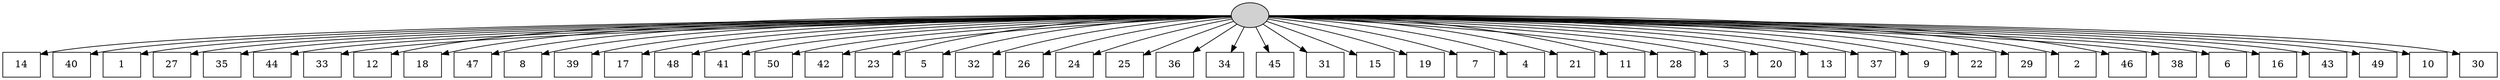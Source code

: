 digraph G {
0[style=filled, fillcolor=grey82, label=""];
1[shape=box,style=filled, fillcolor=white,label="14\n"];
2[shape=box,style=filled, fillcolor=white,label="40\n"];
3[shape=box,style=filled, fillcolor=white,label="1\n"];
4[shape=box,style=filled, fillcolor=white,label="27\n"];
5[shape=box,style=filled, fillcolor=white,label="35\n"];
6[shape=box,style=filled, fillcolor=white,label="44\n"];
7[shape=box,style=filled, fillcolor=white,label="33\n"];
8[shape=box,style=filled, fillcolor=white,label="12\n"];
9[shape=box,style=filled, fillcolor=white,label="18\n"];
10[shape=box,style=filled, fillcolor=white,label="47\n"];
11[shape=box,style=filled, fillcolor=white,label="8\n"];
12[shape=box,style=filled, fillcolor=white,label="39\n"];
13[shape=box,style=filled, fillcolor=white,label="17\n"];
14[shape=box,style=filled, fillcolor=white,label="48\n"];
15[shape=box,style=filled, fillcolor=white,label="41\n"];
16[shape=box,style=filled, fillcolor=white,label="50\n"];
17[shape=box,style=filled, fillcolor=white,label="42\n"];
18[shape=box,style=filled, fillcolor=white,label="23\n"];
19[shape=box,style=filled, fillcolor=white,label="5\n"];
20[shape=box,style=filled, fillcolor=white,label="32\n"];
21[shape=box,style=filled, fillcolor=white,label="26\n"];
22[shape=box,style=filled, fillcolor=white,label="24\n"];
23[shape=box,style=filled, fillcolor=white,label="25\n"];
24[shape=box,style=filled, fillcolor=white,label="36\n"];
25[shape=box,style=filled, fillcolor=white,label="34\n"];
26[shape=box,style=filled, fillcolor=white,label="45\n"];
27[shape=box,style=filled, fillcolor=white,label="31\n"];
28[shape=box,style=filled, fillcolor=white,label="15\n"];
29[shape=box,style=filled, fillcolor=white,label="19\n"];
30[shape=box,style=filled, fillcolor=white,label="7\n"];
31[shape=box,style=filled, fillcolor=white,label="4\n"];
32[shape=box,style=filled, fillcolor=white,label="21\n"];
33[shape=box,style=filled, fillcolor=white,label="11\n"];
34[shape=box,style=filled, fillcolor=white,label="28\n"];
35[shape=box,style=filled, fillcolor=white,label="3\n"];
36[shape=box,style=filled, fillcolor=white,label="20\n"];
37[shape=box,style=filled, fillcolor=white,label="13\n"];
38[shape=box,style=filled, fillcolor=white,label="37\n"];
39[shape=box,style=filled, fillcolor=white,label="9\n"];
40[shape=box,style=filled, fillcolor=white,label="22\n"];
41[shape=box,style=filled, fillcolor=white,label="29\n"];
42[shape=box,style=filled, fillcolor=white,label="2\n"];
43[shape=box,style=filled, fillcolor=white,label="46\n"];
44[shape=box,style=filled, fillcolor=white,label="38\n"];
45[shape=box,style=filled, fillcolor=white,label="6\n"];
46[shape=box,style=filled, fillcolor=white,label="16\n"];
47[shape=box,style=filled, fillcolor=white,label="43\n"];
48[shape=box,style=filled, fillcolor=white,label="49\n"];
49[shape=box,style=filled, fillcolor=white,label="10\n"];
50[shape=box,style=filled, fillcolor=white,label="30\n"];
0->1 ;
0->2 ;
0->3 ;
0->4 ;
0->5 ;
0->6 ;
0->7 ;
0->8 ;
0->9 ;
0->10 ;
0->11 ;
0->12 ;
0->13 ;
0->14 ;
0->15 ;
0->16 ;
0->17 ;
0->18 ;
0->19 ;
0->20 ;
0->21 ;
0->22 ;
0->23 ;
0->24 ;
0->25 ;
0->26 ;
0->27 ;
0->28 ;
0->29 ;
0->30 ;
0->31 ;
0->32 ;
0->33 ;
0->34 ;
0->35 ;
0->36 ;
0->37 ;
0->38 ;
0->39 ;
0->40 ;
0->41 ;
0->42 ;
0->43 ;
0->44 ;
0->45 ;
0->46 ;
0->47 ;
0->48 ;
0->49 ;
0->50 ;
}
